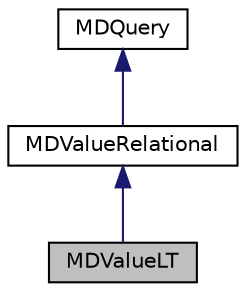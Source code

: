 digraph "MDValueLT"
{
  edge [fontname="Helvetica",fontsize="10",labelfontname="Helvetica",labelfontsize="10"];
  node [fontname="Helvetica",fontsize="10",shape=record];
  Node0 [label="MDValueLT",height=0.2,width=0.4,color="black", fillcolor="grey75", style="filled", fontcolor="black"];
  Node1 -> Node0 [dir="back",color="midnightblue",fontsize="10",style="solid",fontname="Helvetica"];
  Node1 [label="MDValueRelational",height=0.2,width=0.4,color="black", fillcolor="white", style="filled",URL="$classMDValueRelational.html"];
  Node2 -> Node1 [dir="back",color="midnightblue",fontsize="10",style="solid",fontname="Helvetica"];
  Node2 [label="MDQuery",height=0.2,width=0.4,color="black", fillcolor="white", style="filled",URL="$classMDQuery.html"];
}
